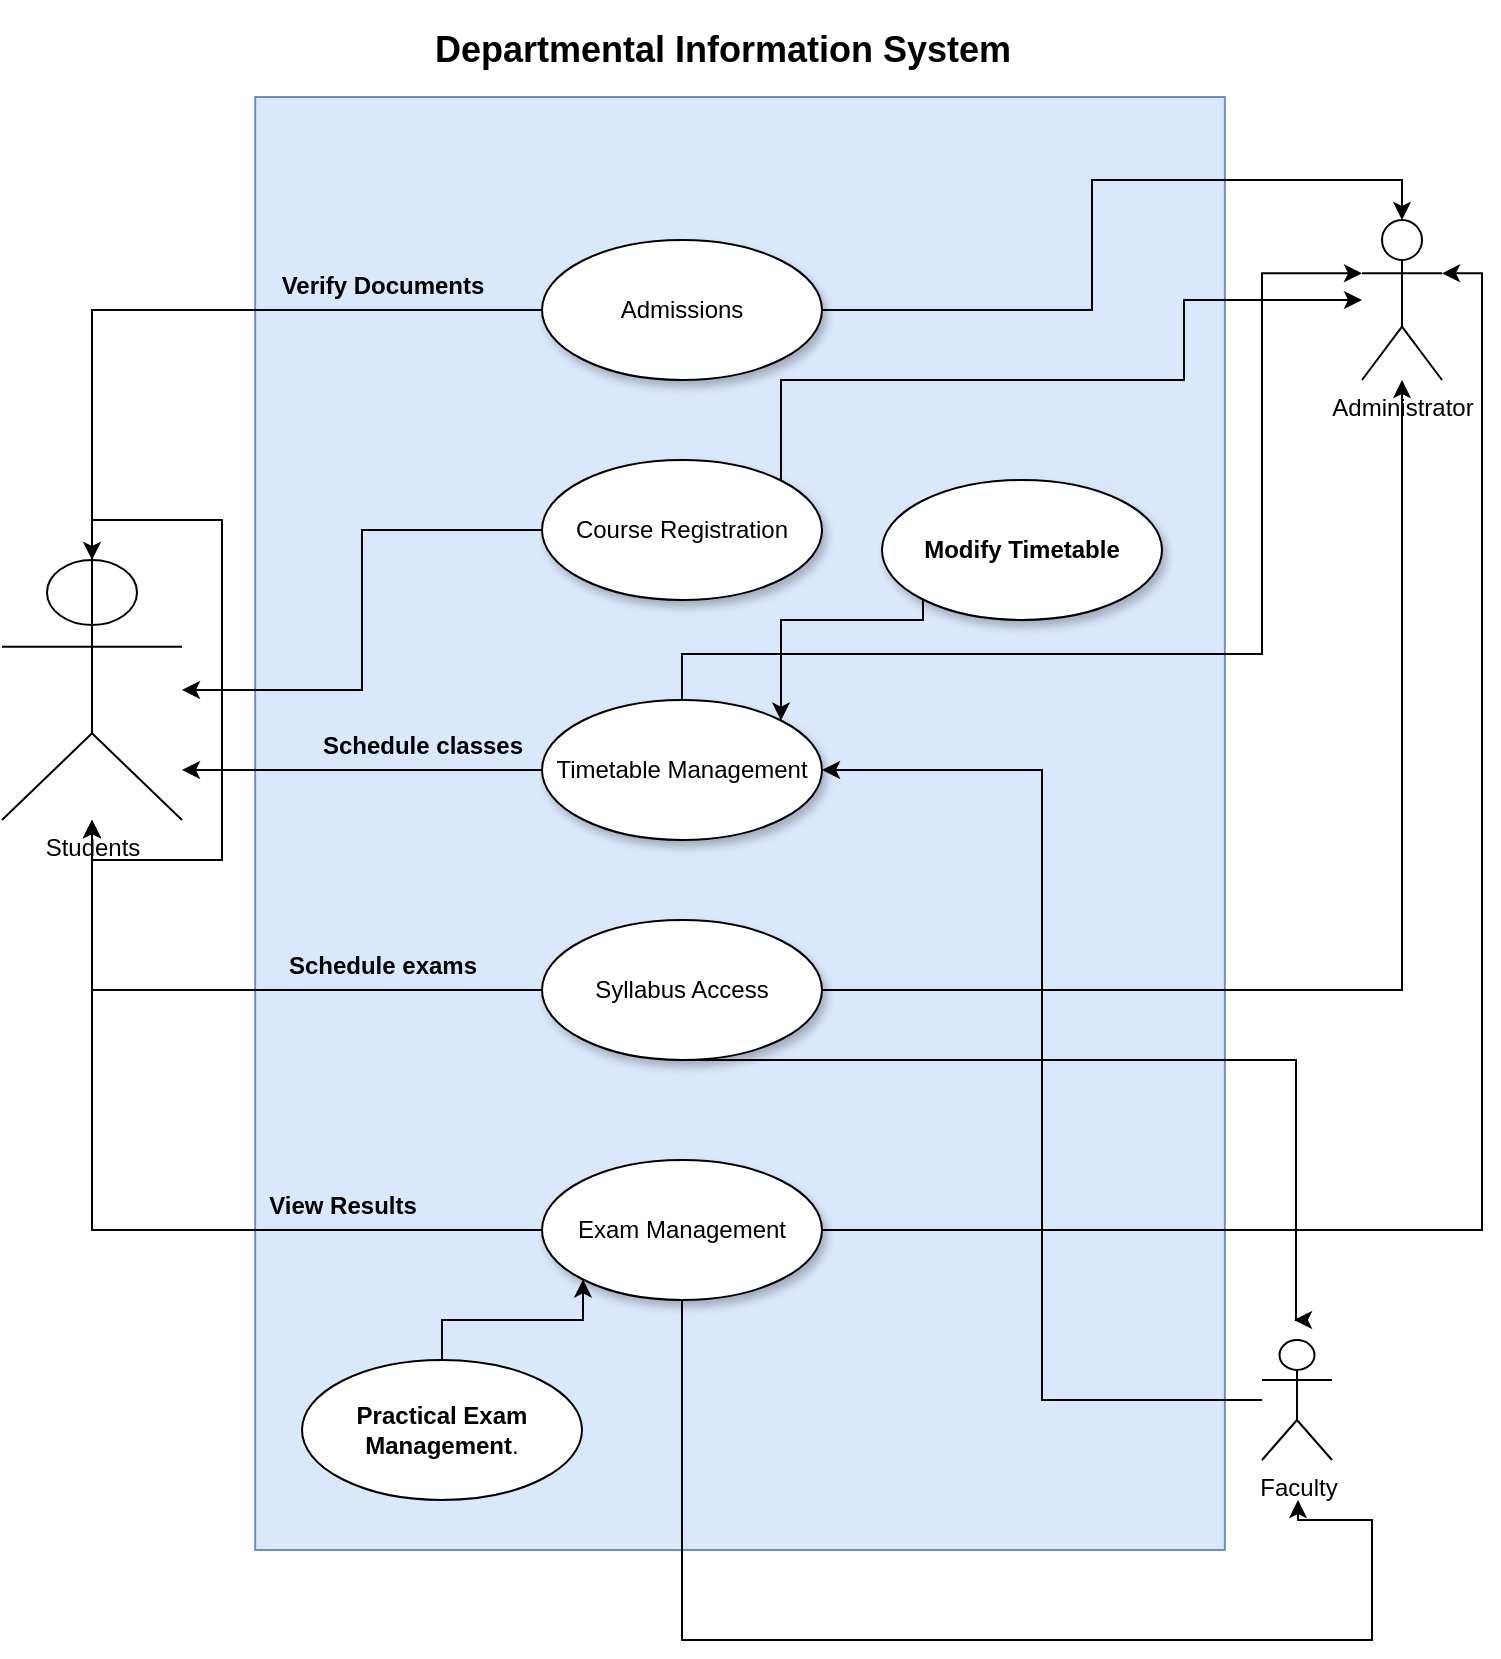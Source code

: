 <mxfile version="26.0.4">
  <diagram name="Page-1" id="aqi8N9kgmrKyW0VRrrSc">
    <mxGraphModel dx="1493" dy="805" grid="1" gridSize="10" guides="1" tooltips="1" connect="1" arrows="1" fold="1" page="1" pageScale="1" pageWidth="827" pageHeight="1169" math="0" shadow="0">
      <root>
        <mxCell id="0" />
        <mxCell id="1" parent="0" />
        <mxCell id="wsj3JB3xd-FZV2TPmrug-49" value="" style="rounded=0;whiteSpace=wrap;html=1;rotation=90;fillColor=#dae8fc;strokeColor=#6c8ebf;" vertex="1" parent="1">
          <mxGeometry x="45.75" y="219.34" width="726.51" height="484.85" as="geometry" />
        </mxCell>
        <mxCell id="r7BLedHF38zsyLDDg897-1" value="Students" style="shape=umlActor;verticalLabelPosition=bottom;verticalAlign=top;html=1;outlineConnect=0;" parent="1" vertex="1">
          <mxGeometry x="40" y="330" width="90" height="130" as="geometry" />
        </mxCell>
        <mxCell id="wsj3JB3xd-FZV2TPmrug-10" style="edgeStyle=orthogonalEdgeStyle;rounded=0;orthogonalLoop=1;jettySize=auto;html=1;exitX=0;exitY=0.5;exitDx=0;exitDy=0;entryX=0.5;entryY=0;entryDx=0;entryDy=0;entryPerimeter=0;" edge="1" parent="1" source="wsj3JB3xd-FZV2TPmrug-1" target="r7BLedHF38zsyLDDg897-1">
          <mxGeometry relative="1" as="geometry">
            <mxPoint x="150" y="205" as="targetPoint" />
          </mxGeometry>
        </mxCell>
        <mxCell id="wsj3JB3xd-FZV2TPmrug-11" style="edgeStyle=orthogonalEdgeStyle;rounded=0;orthogonalLoop=1;jettySize=auto;html=1;" edge="1" parent="1" source="wsj3JB3xd-FZV2TPmrug-2" target="r7BLedHF38zsyLDDg897-1">
          <mxGeometry relative="1" as="geometry" />
        </mxCell>
        <mxCell id="wsj3JB3xd-FZV2TPmrug-39" style="edgeStyle=orthogonalEdgeStyle;rounded=0;orthogonalLoop=1;jettySize=auto;html=1;exitX=1;exitY=0;exitDx=0;exitDy=0;" edge="1" parent="1" source="wsj3JB3xd-FZV2TPmrug-2" target="wsj3JB3xd-FZV2TPmrug-7">
          <mxGeometry relative="1" as="geometry">
            <mxPoint x="630" y="210" as="targetPoint" />
            <Array as="points">
              <mxPoint x="430" y="240" />
              <mxPoint x="631" y="240" />
              <mxPoint x="631" y="200" />
            </Array>
          </mxGeometry>
        </mxCell>
        <mxCell id="wsj3JB3xd-FZV2TPmrug-2" value="Course Registration" style="ellipse;whiteSpace=wrap;html=1;shadow=1;" vertex="1" parent="1">
          <mxGeometry x="310" y="280" width="140" height="70" as="geometry" />
        </mxCell>
        <mxCell id="wsj3JB3xd-FZV2TPmrug-12" style="edgeStyle=orthogonalEdgeStyle;rounded=0;orthogonalLoop=1;jettySize=auto;html=1;" edge="1" parent="1" source="wsj3JB3xd-FZV2TPmrug-3" target="r7BLedHF38zsyLDDg897-1">
          <mxGeometry relative="1" as="geometry">
            <Array as="points">
              <mxPoint x="200" y="435" />
              <mxPoint x="200" y="435" />
            </Array>
          </mxGeometry>
        </mxCell>
        <mxCell id="wsj3JB3xd-FZV2TPmrug-3" value="Timetable Management" style="ellipse;whiteSpace=wrap;html=1;shadow=1;" vertex="1" parent="1">
          <mxGeometry x="310" y="400" width="140" height="70" as="geometry" />
        </mxCell>
        <mxCell id="wsj3JB3xd-FZV2TPmrug-13" style="edgeStyle=orthogonalEdgeStyle;rounded=0;orthogonalLoop=1;jettySize=auto;html=1;" edge="1" parent="1" source="wsj3JB3xd-FZV2TPmrug-4" target="r7BLedHF38zsyLDDg897-1">
          <mxGeometry relative="1" as="geometry" />
        </mxCell>
        <mxCell id="wsj3JB3xd-FZV2TPmrug-17" style="edgeStyle=orthogonalEdgeStyle;rounded=0;orthogonalLoop=1;jettySize=auto;html=1;" edge="1" parent="1" source="wsj3JB3xd-FZV2TPmrug-4" target="wsj3JB3xd-FZV2TPmrug-7">
          <mxGeometry relative="1" as="geometry">
            <mxPoint x="691" y="460" as="targetPoint" />
          </mxGeometry>
        </mxCell>
        <mxCell id="wsj3JB3xd-FZV2TPmrug-4" value="Syllabus Access" style="ellipse;whiteSpace=wrap;html=1;shadow=1;" vertex="1" parent="1">
          <mxGeometry x="310" y="510" width="140" height="70" as="geometry" />
        </mxCell>
        <mxCell id="wsj3JB3xd-FZV2TPmrug-22" style="edgeStyle=orthogonalEdgeStyle;rounded=0;orthogonalLoop=1;jettySize=auto;html=1;" edge="1" parent="1" source="wsj3JB3xd-FZV2TPmrug-5" target="r7BLedHF38zsyLDDg897-1">
          <mxGeometry relative="1" as="geometry" />
        </mxCell>
        <mxCell id="wsj3JB3xd-FZV2TPmrug-5" value="Exam Management" style="ellipse;whiteSpace=wrap;html=1;shadow=1;" vertex="1" parent="1">
          <mxGeometry x="310" y="630" width="140" height="70" as="geometry" />
        </mxCell>
        <mxCell id="wsj3JB3xd-FZV2TPmrug-7" value="Administrator" style="shape=umlActor;verticalLabelPosition=bottom;verticalAlign=top;html=1;" vertex="1" parent="1">
          <mxGeometry x="720" y="160" width="40" height="80" as="geometry" />
        </mxCell>
        <mxCell id="wsj3JB3xd-FZV2TPmrug-32" style="edgeStyle=orthogonalEdgeStyle;rounded=0;orthogonalLoop=1;jettySize=auto;html=1;entryX=1;entryY=0.5;entryDx=0;entryDy=0;" edge="1" parent="1" source="wsj3JB3xd-FZV2TPmrug-8" target="wsj3JB3xd-FZV2TPmrug-3">
          <mxGeometry relative="1" as="geometry" />
        </mxCell>
        <mxCell id="wsj3JB3xd-FZV2TPmrug-8" value="Faculty" style="shape=umlActor;verticalLabelPosition=bottom;verticalAlign=top;html=1;" vertex="1" parent="1">
          <mxGeometry x="670" y="720" width="35" height="60" as="geometry" />
        </mxCell>
        <mxCell id="wsj3JB3xd-FZV2TPmrug-15" style="edgeStyle=orthogonalEdgeStyle;rounded=0;orthogonalLoop=1;jettySize=auto;html=1;entryX=0.5;entryY=0;entryDx=0;entryDy=0;entryPerimeter=0;" edge="1" parent="1" source="wsj3JB3xd-FZV2TPmrug-1" target="wsj3JB3xd-FZV2TPmrug-7">
          <mxGeometry relative="1" as="geometry" />
        </mxCell>
        <mxCell id="wsj3JB3xd-FZV2TPmrug-19" style="edgeStyle=orthogonalEdgeStyle;rounded=0;orthogonalLoop=1;jettySize=auto;html=1;entryX=1;entryY=0.333;entryDx=0;entryDy=0;entryPerimeter=0;" edge="1" parent="1" source="wsj3JB3xd-FZV2TPmrug-5" target="wsj3JB3xd-FZV2TPmrug-7">
          <mxGeometry relative="1" as="geometry" />
        </mxCell>
        <mxCell id="wsj3JB3xd-FZV2TPmrug-20" style="edgeStyle=orthogonalEdgeStyle;rounded=0;orthogonalLoop=1;jettySize=auto;html=1;" edge="1" parent="1" source="wsj3JB3xd-FZV2TPmrug-4">
          <mxGeometry relative="1" as="geometry">
            <mxPoint x="686" y="710" as="targetPoint" />
            <Array as="points">
              <mxPoint x="687" y="580" />
              <mxPoint x="687" y="710" />
            </Array>
          </mxGeometry>
        </mxCell>
        <mxCell id="wsj3JB3xd-FZV2TPmrug-23" value="View Results" style="text;align=center;fontStyle=1;verticalAlign=middle;spacingLeft=3;spacingRight=3;strokeColor=none;rotatable=0;points=[[0,0.5],[1,0.5]];portConstraint=eastwest;html=1;" vertex="1" parent="1">
          <mxGeometry x="170" y="640" width="80" height="26" as="geometry" />
        </mxCell>
        <mxCell id="wsj3JB3xd-FZV2TPmrug-24" value="Verify Documents" style="text;align=center;fontStyle=1;verticalAlign=middle;spacingLeft=3;spacingRight=3;strokeColor=none;rotatable=0;points=[[0,0.5],[1,0.5]];portConstraint=eastwest;html=1;" vertex="1" parent="1">
          <mxGeometry x="190" y="180" width="80" height="26" as="geometry" />
        </mxCell>
        <mxCell id="wsj3JB3xd-FZV2TPmrug-26" style="edgeStyle=orthogonalEdgeStyle;rounded=0;orthogonalLoop=1;jettySize=auto;html=1;" edge="1" parent="1" source="wsj3JB3xd-FZV2TPmrug-5">
          <mxGeometry relative="1" as="geometry">
            <mxPoint x="688" y="800" as="targetPoint" />
            <Array as="points">
              <mxPoint x="380" y="870" />
              <mxPoint x="725" y="870" />
              <mxPoint x="725" y="810" />
              <mxPoint x="688" y="810" />
            </Array>
          </mxGeometry>
        </mxCell>
        <mxCell id="wsj3JB3xd-FZV2TPmrug-31" style="edgeStyle=orthogonalEdgeStyle;rounded=0;orthogonalLoop=1;jettySize=auto;html=1;entryX=0;entryY=0.333;entryDx=0;entryDy=0;entryPerimeter=0;" edge="1" parent="1" source="wsj3JB3xd-FZV2TPmrug-3" target="wsj3JB3xd-FZV2TPmrug-7">
          <mxGeometry relative="1" as="geometry">
            <Array as="points">
              <mxPoint x="380" y="377" />
              <mxPoint x="670" y="377" />
              <mxPoint x="670" y="187" />
            </Array>
          </mxGeometry>
        </mxCell>
        <mxCell id="wsj3JB3xd-FZV2TPmrug-34" style="edgeStyle=orthogonalEdgeStyle;rounded=0;orthogonalLoop=1;jettySize=auto;html=1;entryX=0;entryY=1;entryDx=0;entryDy=0;" edge="1" parent="1" source="wsj3JB3xd-FZV2TPmrug-33" target="wsj3JB3xd-FZV2TPmrug-5">
          <mxGeometry relative="1" as="geometry" />
        </mxCell>
        <mxCell id="wsj3JB3xd-FZV2TPmrug-33" value="&lt;strong&gt;Practical Exam Management&lt;/strong&gt;." style="ellipse;whiteSpace=wrap;html=1;" vertex="1" parent="1">
          <mxGeometry x="190" y="730" width="140" height="70" as="geometry" />
        </mxCell>
        <mxCell id="wsj3JB3xd-FZV2TPmrug-37" style="edgeStyle=orthogonalEdgeStyle;rounded=0;orthogonalLoop=1;jettySize=auto;html=1;exitX=0;exitY=1;exitDx=0;exitDy=0;entryX=1;entryY=0;entryDx=0;entryDy=0;" edge="1" parent="1" source="wsj3JB3xd-FZV2TPmrug-35" target="wsj3JB3xd-FZV2TPmrug-3">
          <mxGeometry relative="1" as="geometry">
            <Array as="points">
              <mxPoint x="500" y="360" />
              <mxPoint x="430" y="360" />
            </Array>
          </mxGeometry>
        </mxCell>
        <mxCell id="wsj3JB3xd-FZV2TPmrug-35" value="&lt;strong&gt;Modify Timetable&lt;/strong&gt;" style="ellipse;whiteSpace=wrap;html=1;shadow=1;" vertex="1" parent="1">
          <mxGeometry x="480" y="290" width="140" height="70" as="geometry" />
        </mxCell>
        <mxCell id="wsj3JB3xd-FZV2TPmrug-38" value="Schedule classes" style="text;align=center;fontStyle=1;verticalAlign=middle;spacingLeft=3;spacingRight=3;strokeColor=none;rotatable=0;points=[[0,0.5],[1,0.5]];portConstraint=eastwest;html=1;" vertex="1" parent="1">
          <mxGeometry x="210" y="410" width="80" height="26" as="geometry" />
        </mxCell>
        <mxCell id="wsj3JB3xd-FZV2TPmrug-40" value="Schedule exams" style="text;align=center;fontStyle=1;verticalAlign=middle;spacingLeft=3;spacingRight=3;strokeColor=none;rotatable=0;points=[[0,0.5],[1,0.5]];portConstraint=eastwest;html=1;" vertex="1" parent="1">
          <mxGeometry x="190" y="520" width="80" height="26" as="geometry" />
        </mxCell>
        <mxCell id="wsj3JB3xd-FZV2TPmrug-1" value="Admissions" style="ellipse;whiteSpace=wrap;html=1;shadow=1;" vertex="1" parent="1">
          <mxGeometry x="310" y="170" width="140" height="70" as="geometry" />
        </mxCell>
        <mxCell id="wsj3JB3xd-FZV2TPmrug-50" value="Departmental Information System" style="text;align=center;fontStyle=1;verticalAlign=middle;spacingLeft=3;spacingRight=3;strokeColor=none;rotatable=0;points=[[0,0.5],[1,0.5]];portConstraint=eastwest;html=1;fontSize=18;" vertex="1" parent="1">
          <mxGeometry x="320" y="50" width="160" height="50" as="geometry" />
        </mxCell>
        <mxCell id="wsj3JB3xd-FZV2TPmrug-51" style="edgeStyle=orthogonalEdgeStyle;rounded=0;orthogonalLoop=1;jettySize=auto;html=1;exitX=0.5;exitY=0.5;exitDx=0;exitDy=0;exitPerimeter=0;" edge="1" parent="1" source="r7BLedHF38zsyLDDg897-1" target="r7BLedHF38zsyLDDg897-1">
          <mxGeometry relative="1" as="geometry" />
        </mxCell>
      </root>
    </mxGraphModel>
  </diagram>
</mxfile>

